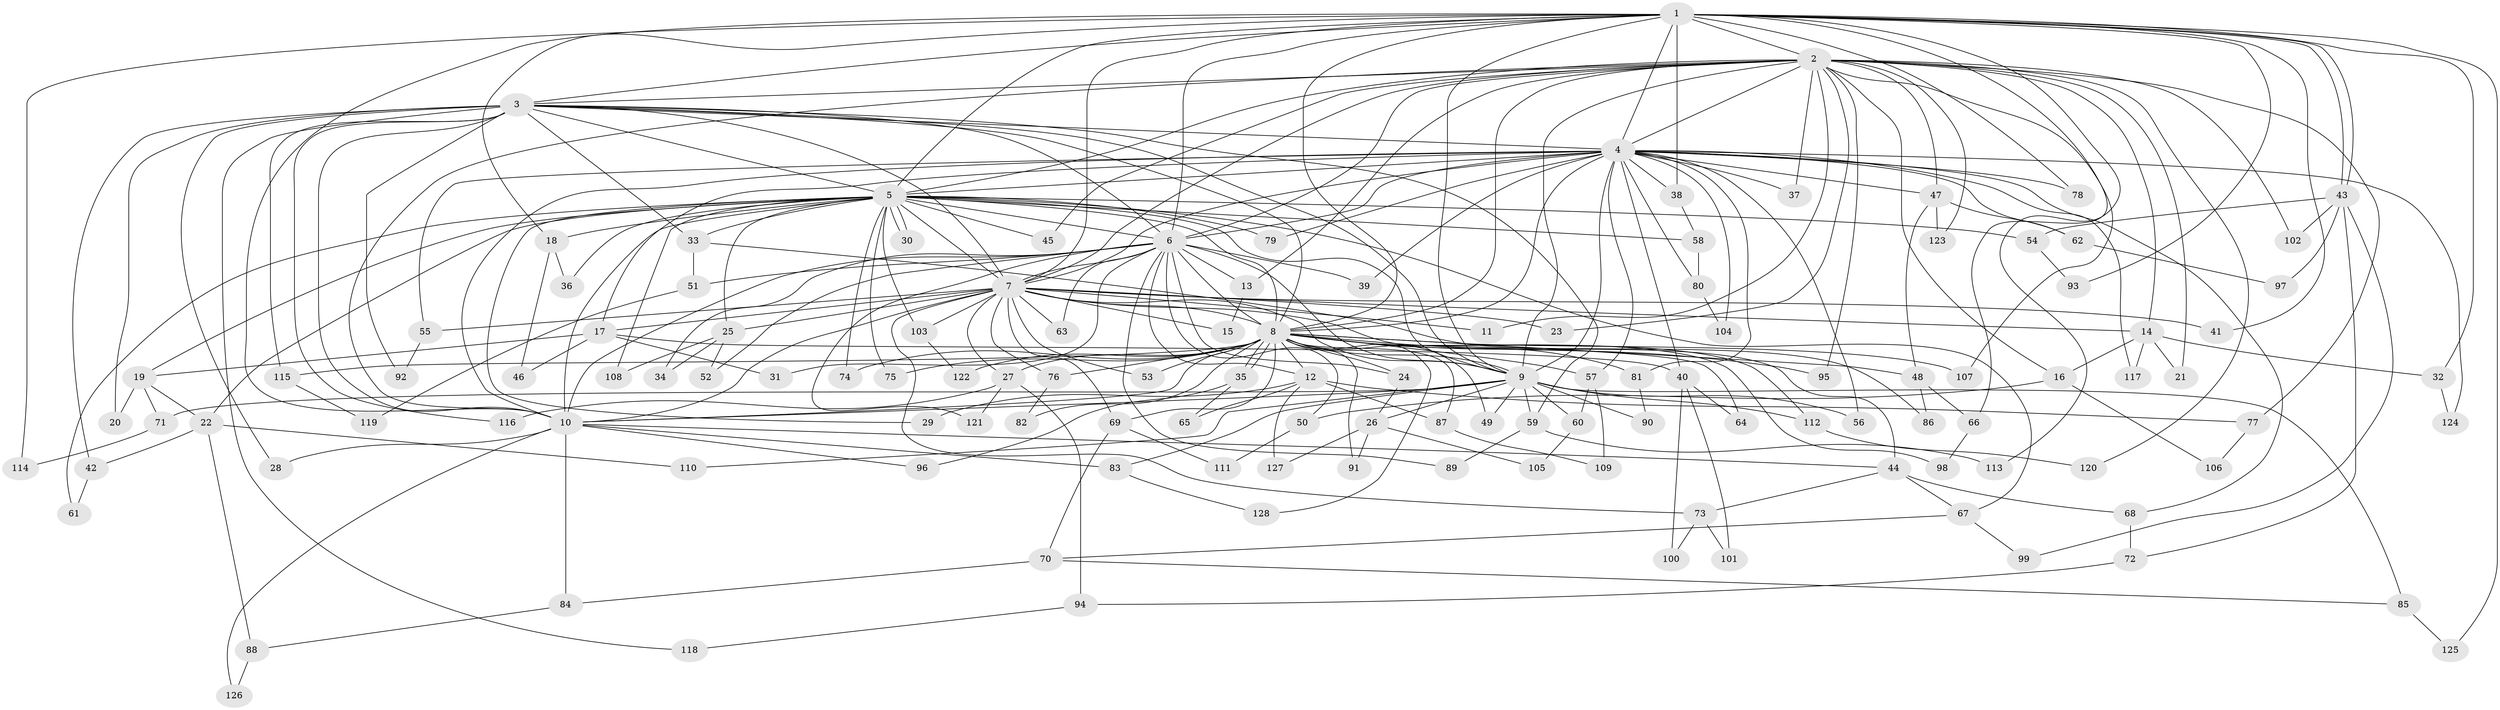 // coarse degree distribution, {25: 0.0196078431372549, 29: 0.0196078431372549, 17: 0.0196078431372549, 19: 0.0196078431372549, 21: 0.0196078431372549, 12: 0.0196078431372549, 11: 0.0196078431372549, 2: 0.43137254901960786, 7: 0.0784313725490196, 3: 0.1568627450980392, 5: 0.058823529411764705, 4: 0.058823529411764705, 1: 0.058823529411764705, 8: 0.0196078431372549}
// Generated by graph-tools (version 1.1) at 2025/17/03/04/25 18:17:27]
// undirected, 128 vertices, 281 edges
graph export_dot {
graph [start="1"]
  node [color=gray90,style=filled];
  1;
  2;
  3;
  4;
  5;
  6;
  7;
  8;
  9;
  10;
  11;
  12;
  13;
  14;
  15;
  16;
  17;
  18;
  19;
  20;
  21;
  22;
  23;
  24;
  25;
  26;
  27;
  28;
  29;
  30;
  31;
  32;
  33;
  34;
  35;
  36;
  37;
  38;
  39;
  40;
  41;
  42;
  43;
  44;
  45;
  46;
  47;
  48;
  49;
  50;
  51;
  52;
  53;
  54;
  55;
  56;
  57;
  58;
  59;
  60;
  61;
  62;
  63;
  64;
  65;
  66;
  67;
  68;
  69;
  70;
  71;
  72;
  73;
  74;
  75;
  76;
  77;
  78;
  79;
  80;
  81;
  82;
  83;
  84;
  85;
  86;
  87;
  88;
  89;
  90;
  91;
  92;
  93;
  94;
  95;
  96;
  97;
  98;
  99;
  100;
  101;
  102;
  103;
  104;
  105;
  106;
  107;
  108;
  109;
  110;
  111;
  112;
  113;
  114;
  115;
  116;
  117;
  118;
  119;
  120;
  121;
  122;
  123;
  124;
  125;
  126;
  127;
  128;
  1 -- 2;
  1 -- 3;
  1 -- 4;
  1 -- 5;
  1 -- 6;
  1 -- 7;
  1 -- 8;
  1 -- 9;
  1 -- 10;
  1 -- 18;
  1 -- 32;
  1 -- 38;
  1 -- 41;
  1 -- 43;
  1 -- 43;
  1 -- 66;
  1 -- 78;
  1 -- 93;
  1 -- 113;
  1 -- 114;
  1 -- 125;
  2 -- 3;
  2 -- 4;
  2 -- 5;
  2 -- 6;
  2 -- 7;
  2 -- 8;
  2 -- 9;
  2 -- 10;
  2 -- 11;
  2 -- 13;
  2 -- 14;
  2 -- 16;
  2 -- 21;
  2 -- 23;
  2 -- 37;
  2 -- 45;
  2 -- 47;
  2 -- 77;
  2 -- 95;
  2 -- 102;
  2 -- 107;
  2 -- 120;
  2 -- 123;
  3 -- 4;
  3 -- 5;
  3 -- 6;
  3 -- 7;
  3 -- 8;
  3 -- 9;
  3 -- 10;
  3 -- 20;
  3 -- 28;
  3 -- 33;
  3 -- 42;
  3 -- 59;
  3 -- 92;
  3 -- 115;
  3 -- 116;
  3 -- 118;
  4 -- 5;
  4 -- 6;
  4 -- 7;
  4 -- 8;
  4 -- 9;
  4 -- 10;
  4 -- 17;
  4 -- 37;
  4 -- 38;
  4 -- 39;
  4 -- 40;
  4 -- 47;
  4 -- 55;
  4 -- 56;
  4 -- 57;
  4 -- 62;
  4 -- 68;
  4 -- 78;
  4 -- 79;
  4 -- 80;
  4 -- 81;
  4 -- 104;
  4 -- 117;
  4 -- 124;
  5 -- 6;
  5 -- 7;
  5 -- 8;
  5 -- 9;
  5 -- 10;
  5 -- 18;
  5 -- 19;
  5 -- 22;
  5 -- 25;
  5 -- 29;
  5 -- 30;
  5 -- 30;
  5 -- 33;
  5 -- 36;
  5 -- 45;
  5 -- 54;
  5 -- 58;
  5 -- 61;
  5 -- 67;
  5 -- 74;
  5 -- 75;
  5 -- 79;
  5 -- 103;
  5 -- 108;
  6 -- 7;
  6 -- 8;
  6 -- 9;
  6 -- 10;
  6 -- 12;
  6 -- 13;
  6 -- 24;
  6 -- 31;
  6 -- 34;
  6 -- 39;
  6 -- 50;
  6 -- 51;
  6 -- 52;
  6 -- 63;
  6 -- 89;
  6 -- 121;
  7 -- 8;
  7 -- 9;
  7 -- 10;
  7 -- 11;
  7 -- 14;
  7 -- 15;
  7 -- 17;
  7 -- 23;
  7 -- 25;
  7 -- 27;
  7 -- 41;
  7 -- 44;
  7 -- 53;
  7 -- 55;
  7 -- 63;
  7 -- 69;
  7 -- 73;
  7 -- 76;
  7 -- 103;
  8 -- 9;
  8 -- 10;
  8 -- 12;
  8 -- 24;
  8 -- 27;
  8 -- 35;
  8 -- 35;
  8 -- 48;
  8 -- 49;
  8 -- 53;
  8 -- 57;
  8 -- 64;
  8 -- 69;
  8 -- 74;
  8 -- 75;
  8 -- 76;
  8 -- 81;
  8 -- 82;
  8 -- 87;
  8 -- 91;
  8 -- 95;
  8 -- 98;
  8 -- 107;
  8 -- 112;
  8 -- 115;
  8 -- 122;
  8 -- 128;
  9 -- 10;
  9 -- 26;
  9 -- 49;
  9 -- 56;
  9 -- 59;
  9 -- 60;
  9 -- 71;
  9 -- 83;
  9 -- 85;
  9 -- 90;
  9 -- 110;
  9 -- 112;
  10 -- 28;
  10 -- 44;
  10 -- 83;
  10 -- 84;
  10 -- 96;
  10 -- 126;
  12 -- 29;
  12 -- 65;
  12 -- 77;
  12 -- 87;
  12 -- 127;
  13 -- 15;
  14 -- 16;
  14 -- 21;
  14 -- 32;
  14 -- 117;
  16 -- 50;
  16 -- 106;
  17 -- 19;
  17 -- 31;
  17 -- 40;
  17 -- 46;
  18 -- 36;
  18 -- 46;
  19 -- 20;
  19 -- 22;
  19 -- 71;
  22 -- 42;
  22 -- 88;
  22 -- 110;
  24 -- 26;
  25 -- 34;
  25 -- 52;
  25 -- 108;
  26 -- 91;
  26 -- 105;
  26 -- 127;
  27 -- 94;
  27 -- 116;
  27 -- 121;
  32 -- 124;
  33 -- 51;
  33 -- 86;
  35 -- 65;
  35 -- 96;
  38 -- 58;
  40 -- 64;
  40 -- 100;
  40 -- 101;
  42 -- 61;
  43 -- 54;
  43 -- 72;
  43 -- 97;
  43 -- 99;
  43 -- 102;
  44 -- 67;
  44 -- 68;
  44 -- 73;
  47 -- 48;
  47 -- 62;
  47 -- 123;
  48 -- 66;
  48 -- 86;
  50 -- 111;
  51 -- 119;
  54 -- 93;
  55 -- 92;
  57 -- 60;
  57 -- 109;
  58 -- 80;
  59 -- 89;
  59 -- 113;
  60 -- 105;
  62 -- 97;
  66 -- 98;
  67 -- 70;
  67 -- 99;
  68 -- 72;
  69 -- 70;
  69 -- 111;
  70 -- 84;
  70 -- 85;
  71 -- 114;
  72 -- 94;
  73 -- 100;
  73 -- 101;
  76 -- 82;
  77 -- 106;
  80 -- 104;
  81 -- 90;
  83 -- 128;
  84 -- 88;
  85 -- 125;
  87 -- 109;
  88 -- 126;
  94 -- 118;
  103 -- 122;
  112 -- 120;
  115 -- 119;
}
